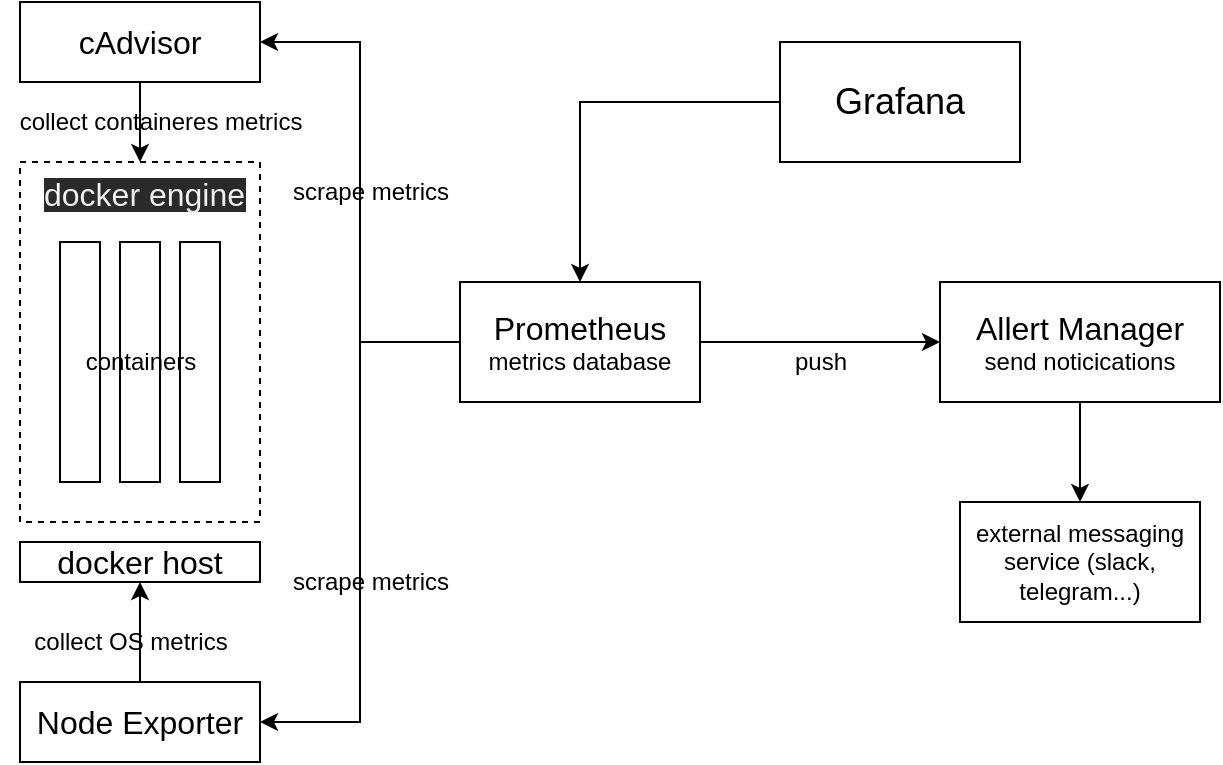 <mxfile version="13.1.3">
    <diagram id="6hGFLwfOUW9BJ-s0fimq" name="monitoring schema ">
        <mxGraphModel dx="684" dy="471" grid="1" gridSize="10" guides="1" tooltips="1" connect="1" arrows="1" fold="1" page="1" pageScale="1" pageWidth="827" pageHeight="1169" math="0" shadow="0">
            <root>
                <mxCell id="0"/>
                <mxCell id="1" parent="0"/>
                <mxCell id="26" style="edgeStyle=orthogonalEdgeStyle;rounded=0;orthogonalLoop=1;jettySize=auto;html=1;entryX=0.5;entryY=1;entryDx=0;entryDy=0;" parent="1" source="25" target="16" edge="1">
                    <mxGeometry relative="1" as="geometry"/>
                </mxCell>
                <mxCell id="18" value="" style="whiteSpace=wrap;html=1;dashed=1;" parent="1" vertex="1">
                    <mxGeometry x="60" y="100" width="120" height="180" as="geometry"/>
                </mxCell>
                <mxCell id="38" style="edgeStyle=orthogonalEdgeStyle;rounded=0;orthogonalLoop=1;jettySize=auto;html=1;entryX=0.5;entryY=0;entryDx=0;entryDy=0;" edge="1" parent="1" source="2" target="37">
                    <mxGeometry relative="1" as="geometry"/>
                </mxCell>
                <mxCell id="2" value="&lt;font&gt;&lt;span style=&quot;font-size: 16px&quot;&gt;Allert Manager&lt;/span&gt;&lt;br&gt;&lt;font style=&quot;font-size: 12px&quot;&gt;send noticications&lt;/font&gt;&lt;br&gt;&lt;/font&gt;" style="whiteSpace=wrap;html=1;" parent="1" vertex="1">
                    <mxGeometry x="520" y="160" width="140" height="60" as="geometry"/>
                </mxCell>
                <mxCell id="30" style="edgeStyle=orthogonalEdgeStyle;rounded=0;orthogonalLoop=1;jettySize=auto;html=1;entryX=0;entryY=0.5;entryDx=0;entryDy=0;" parent="1" source="3" target="2" edge="1">
                    <mxGeometry relative="1" as="geometry"/>
                </mxCell>
                <mxCell id="33" style="edgeStyle=orthogonalEdgeStyle;rounded=0;orthogonalLoop=1;jettySize=auto;html=1;entryX=1;entryY=0.5;entryDx=0;entryDy=0;" parent="1" source="3" target="17" edge="1">
                    <mxGeometry relative="1" as="geometry"/>
                </mxCell>
                <mxCell id="34" style="edgeStyle=orthogonalEdgeStyle;rounded=0;orthogonalLoop=1;jettySize=auto;html=1;entryX=1;entryY=0.5;entryDx=0;entryDy=0;" parent="1" source="3" target="25" edge="1">
                    <mxGeometry relative="1" as="geometry"/>
                </mxCell>
                <mxCell id="3" value="&lt;font style=&quot;font-size: 16px&quot;&gt;Prometheus&lt;/font&gt;&lt;br&gt;metrics database" style="whiteSpace=wrap;html=1;" parent="1" vertex="1">
                    <mxGeometry x="280" y="160" width="120" height="60" as="geometry"/>
                </mxCell>
                <mxCell id="32" style="edgeStyle=orthogonalEdgeStyle;rounded=0;orthogonalLoop=1;jettySize=auto;html=1;entryX=0.5;entryY=0;entryDx=0;entryDy=0;" parent="1" source="4" target="3" edge="1">
                    <mxGeometry relative="1" as="geometry"/>
                </mxCell>
                <mxCell id="4" value="&lt;font style=&quot;font-size: 18px&quot;&gt;Grafana&lt;/font&gt;" style="whiteSpace=wrap;html=1;" parent="1" vertex="1">
                    <mxGeometry x="440" y="40" width="120" height="60" as="geometry"/>
                </mxCell>
                <mxCell id="7" value="" style="whiteSpace=wrap;html=1;direction=south;" parent="1" vertex="1">
                    <mxGeometry x="80" y="140" width="20" height="120" as="geometry"/>
                </mxCell>
                <mxCell id="14" value="" style="whiteSpace=wrap;html=1;direction=south;" parent="1" vertex="1">
                    <mxGeometry x="140" y="140" width="20" height="120" as="geometry"/>
                </mxCell>
                <mxCell id="15" value="" style="whiteSpace=wrap;html=1;direction=south;" parent="1" vertex="1">
                    <mxGeometry x="110" y="140" width="20" height="120" as="geometry"/>
                </mxCell>
                <mxCell id="16" value="&lt;font style=&quot;font-size: 16px&quot;&gt;docker host&lt;/font&gt;" style="whiteSpace=wrap;html=1;" parent="1" vertex="1">
                    <mxGeometry x="60" y="290" width="120" height="20" as="geometry"/>
                </mxCell>
                <mxCell id="22" style="edgeStyle=orthogonalEdgeStyle;rounded=0;orthogonalLoop=1;jettySize=auto;html=1;entryX=0.5;entryY=0;entryDx=0;entryDy=0;" parent="1" source="17" target="18" edge="1">
                    <mxGeometry relative="1" as="geometry"/>
                </mxCell>
                <mxCell id="17" value="&lt;font style=&quot;font-size: 16px&quot;&gt;cAdvisor&lt;/font&gt;" style="whiteSpace=wrap;html=1;" parent="1" vertex="1">
                    <mxGeometry x="60" y="20" width="120" height="40" as="geometry"/>
                </mxCell>
                <mxCell id="19" value="&lt;!--StartFragment--&gt;&lt;span style=&quot;color: rgb(240, 240, 240); font-family: Helvetica; font-size: 16px; font-style: normal; font-variant-ligatures: normal; font-variant-caps: normal; font-weight: 400; letter-spacing: normal; orphans: 2; text-align: center; text-indent: 0px; text-transform: none; widows: 2; word-spacing: 0px; -webkit-text-stroke-width: 0px; background-color: rgb(42, 42, 42); text-decoration-style: initial; text-decoration-color: initial; float: none; display: inline !important;&quot;&gt;docker engine&lt;/span&gt;&lt;!--EndFragment--&gt;" style="text;whiteSpace=wrap;html=1;" parent="1" vertex="1">
                    <mxGeometry x="70" y="100" width="130" height="30" as="geometry"/>
                </mxCell>
                <mxCell id="25" value="&lt;font style=&quot;font-size: 16px&quot;&gt;Node Exporter&lt;/font&gt;" style="whiteSpace=wrap;html=1;" parent="1" vertex="1">
                    <mxGeometry x="60" y="360" width="120" height="40" as="geometry"/>
                </mxCell>
                <mxCell id="27" value="containers" style="text;html=1;align=center;verticalAlign=middle;resizable=0;points=[];autosize=1;" parent="1" vertex="1">
                    <mxGeometry x="85" y="190" width="70" height="20" as="geometry"/>
                </mxCell>
                <mxCell id="28" value="collect containeres metrics" style="text;html=1;align=center;verticalAlign=middle;resizable=0;points=[];autosize=1;" parent="1" vertex="1">
                    <mxGeometry x="50" y="70" width="160" height="20" as="geometry"/>
                </mxCell>
                <mxCell id="29" value="collect OS metrics" style="text;html=1;align=center;verticalAlign=middle;resizable=0;points=[];autosize=1;" parent="1" vertex="1">
                    <mxGeometry x="60" y="330" width="110" height="20" as="geometry"/>
                </mxCell>
                <mxCell id="31" value="push" style="text;html=1;align=center;verticalAlign=middle;resizable=0;points=[];autosize=1;" parent="1" vertex="1">
                    <mxGeometry x="440" y="190" width="40" height="20" as="geometry"/>
                </mxCell>
                <mxCell id="35" value="scrape metrics" style="text;html=1;align=center;verticalAlign=middle;resizable=0;points=[];autosize=1;" parent="1" vertex="1">
                    <mxGeometry x="190" y="300" width="90" height="20" as="geometry"/>
                </mxCell>
                <mxCell id="36" value="scrape metrics" style="text;html=1;align=center;verticalAlign=middle;resizable=0;points=[];autosize=1;" parent="1" vertex="1">
                    <mxGeometry x="190" y="105" width="90" height="20" as="geometry"/>
                </mxCell>
                <mxCell id="37" value="external messaging service (slack, telegram...)" style="whiteSpace=wrap;html=1;" vertex="1" parent="1">
                    <mxGeometry x="530" y="270" width="120" height="60" as="geometry"/>
                </mxCell>
            </root>
        </mxGraphModel>
    </diagram>
</mxfile>